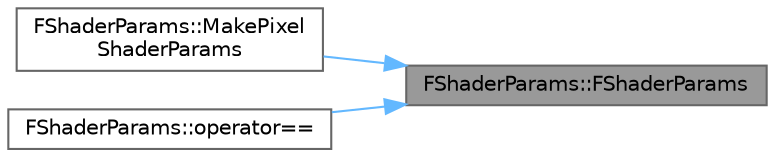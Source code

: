 digraph "FShaderParams::FShaderParams"
{
 // INTERACTIVE_SVG=YES
 // LATEX_PDF_SIZE
  bgcolor="transparent";
  edge [fontname=Helvetica,fontsize=10,labelfontname=Helvetica,labelfontsize=10];
  node [fontname=Helvetica,fontsize=10,shape=box,height=0.2,width=0.4];
  rankdir="RL";
  Node1 [id="Node000001",label="FShaderParams::FShaderParams",height=0.2,width=0.4,color="gray40", fillcolor="grey60", style="filled", fontcolor="black",tooltip=" "];
  Node1 -> Node2 [id="edge1_Node000001_Node000002",dir="back",color="steelblue1",style="solid",tooltip=" "];
  Node2 [id="Node000002",label="FShaderParams::MakePixel\lShaderParams",height=0.2,width=0.4,color="grey40", fillcolor="white", style="filled",URL="$de/d3f/structFShaderParams.html#ac603237bd4756eca68aa3c4ecf9ed4bf",tooltip=" "];
  Node1 -> Node3 [id="edge2_Node000001_Node000003",dir="back",color="steelblue1",style="solid",tooltip=" "];
  Node3 [id="Node000003",label="FShaderParams::operator==",height=0.2,width=0.4,color="grey40", fillcolor="white", style="filled",URL="$de/d3f/structFShaderParams.html#a37c649d6d0889ace25e6ca02cdc2384e",tooltip=" "];
}
